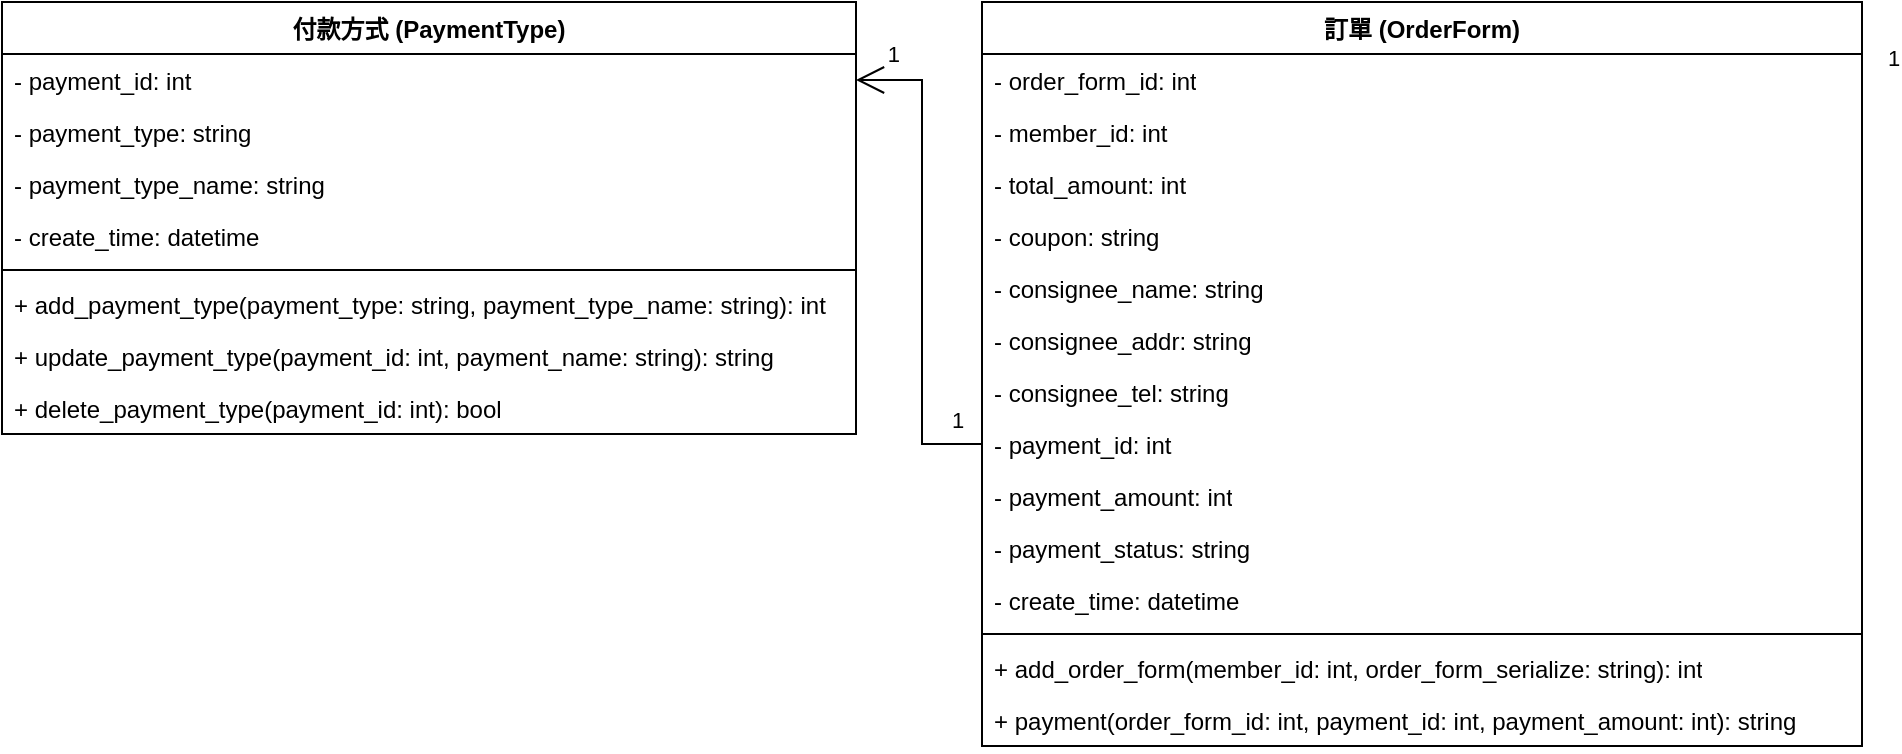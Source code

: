<mxfile version="25.0.1">
  <diagram name="第 1 页" id="4h3OGeKyxE6udTeamHIS">
    <mxGraphModel dx="4037" dy="1544" grid="1" gridSize="10" guides="1" tooltips="1" connect="1" arrows="1" fold="1" page="1" pageScale="1" pageWidth="1169" pageHeight="1654" math="0" shadow="0">
      <root>
        <mxCell id="0" />
        <mxCell id="1" parent="0" />
        <mxCell id="W18i9GdMqmgxDcLEztVP-1" value="訂單 (OrderForm)" style="swimlane;fontStyle=1;align=center;verticalAlign=top;childLayout=stackLayout;horizontal=1;startSize=26;horizontalStack=0;resizeParent=1;resizeParentMax=0;resizeLast=0;collapsible=1;marginBottom=0;whiteSpace=wrap;html=1;" vertex="1" parent="1">
          <mxGeometry x="30" y="540" width="440" height="372" as="geometry">
            <mxRectangle x="200" y="140" width="160" height="40" as="alternateBounds" />
          </mxGeometry>
        </mxCell>
        <mxCell id="W18i9GdMqmgxDcLEztVP-2" value="- order_form_id: int" style="text;strokeColor=none;fillColor=none;align=left;verticalAlign=top;spacingLeft=4;spacingRight=4;overflow=hidden;rotatable=0;points=[[0,0.5],[1,0.5]];portConstraint=eastwest;whiteSpace=wrap;html=1;" vertex="1" parent="W18i9GdMqmgxDcLEztVP-1">
          <mxGeometry y="26" width="440" height="26" as="geometry" />
        </mxCell>
        <mxCell id="W18i9GdMqmgxDcLEztVP-3" value="- member_id: int" style="text;strokeColor=none;fillColor=none;align=left;verticalAlign=top;spacingLeft=4;spacingRight=4;overflow=hidden;rotatable=0;points=[[0,0.5],[1,0.5]];portConstraint=eastwest;whiteSpace=wrap;html=1;" vertex="1" parent="W18i9GdMqmgxDcLEztVP-1">
          <mxGeometry y="52" width="440" height="26" as="geometry" />
        </mxCell>
        <mxCell id="W18i9GdMqmgxDcLEztVP-4" value="- total_amount: int" style="text;strokeColor=none;fillColor=none;align=left;verticalAlign=top;spacingLeft=4;spacingRight=4;overflow=hidden;rotatable=0;points=[[0,0.5],[1,0.5]];portConstraint=eastwest;whiteSpace=wrap;html=1;" vertex="1" parent="W18i9GdMqmgxDcLEztVP-1">
          <mxGeometry y="78" width="440" height="26" as="geometry" />
        </mxCell>
        <mxCell id="W18i9GdMqmgxDcLEztVP-5" value="- coupon: string" style="text;strokeColor=none;fillColor=none;align=left;verticalAlign=top;spacingLeft=4;spacingRight=4;overflow=hidden;rotatable=0;points=[[0,0.5],[1,0.5]];portConstraint=eastwest;whiteSpace=wrap;html=1;" vertex="1" parent="W18i9GdMqmgxDcLEztVP-1">
          <mxGeometry y="104" width="440" height="26" as="geometry" />
        </mxCell>
        <mxCell id="W18i9GdMqmgxDcLEztVP-6" value="- consignee_name: string" style="text;strokeColor=none;fillColor=none;align=left;verticalAlign=top;spacingLeft=4;spacingRight=4;overflow=hidden;rotatable=0;points=[[0,0.5],[1,0.5]];portConstraint=eastwest;whiteSpace=wrap;html=1;" vertex="1" parent="W18i9GdMqmgxDcLEztVP-1">
          <mxGeometry y="130" width="440" height="26" as="geometry" />
        </mxCell>
        <mxCell id="W18i9GdMqmgxDcLEztVP-7" value="- consignee_addr: string" style="text;strokeColor=none;fillColor=none;align=left;verticalAlign=top;spacingLeft=4;spacingRight=4;overflow=hidden;rotatable=0;points=[[0,0.5],[1,0.5]];portConstraint=eastwest;whiteSpace=wrap;html=1;" vertex="1" parent="W18i9GdMqmgxDcLEztVP-1">
          <mxGeometry y="156" width="440" height="26" as="geometry" />
        </mxCell>
        <mxCell id="W18i9GdMqmgxDcLEztVP-8" value="- consignee_tel: string" style="text;strokeColor=none;fillColor=none;align=left;verticalAlign=top;spacingLeft=4;spacingRight=4;overflow=hidden;rotatable=0;points=[[0,0.5],[1,0.5]];portConstraint=eastwest;whiteSpace=wrap;html=1;" vertex="1" parent="W18i9GdMqmgxDcLEztVP-1">
          <mxGeometry y="182" width="440" height="26" as="geometry" />
        </mxCell>
        <mxCell id="W18i9GdMqmgxDcLEztVP-9" value="- payment_id: int" style="text;strokeColor=none;fillColor=none;align=left;verticalAlign=top;spacingLeft=4;spacingRight=4;overflow=hidden;rotatable=0;points=[[0,0.5],[1,0.5]];portConstraint=eastwest;whiteSpace=wrap;html=1;" vertex="1" parent="W18i9GdMqmgxDcLEztVP-1">
          <mxGeometry y="208" width="440" height="26" as="geometry" />
        </mxCell>
        <mxCell id="W18i9GdMqmgxDcLEztVP-10" value="- payment_amount: int" style="text;strokeColor=none;fillColor=none;align=left;verticalAlign=top;spacingLeft=4;spacingRight=4;overflow=hidden;rotatable=0;points=[[0,0.5],[1,0.5]];portConstraint=eastwest;whiteSpace=wrap;html=1;" vertex="1" parent="W18i9GdMqmgxDcLEztVP-1">
          <mxGeometry y="234" width="440" height="26" as="geometry" />
        </mxCell>
        <mxCell id="W18i9GdMqmgxDcLEztVP-11" value="- payment_status: string" style="text;strokeColor=none;fillColor=none;align=left;verticalAlign=top;spacingLeft=4;spacingRight=4;overflow=hidden;rotatable=0;points=[[0,0.5],[1,0.5]];portConstraint=eastwest;whiteSpace=wrap;html=1;" vertex="1" parent="W18i9GdMqmgxDcLEztVP-1">
          <mxGeometry y="260" width="440" height="26" as="geometry" />
        </mxCell>
        <mxCell id="W18i9GdMqmgxDcLEztVP-12" value="- create_time: datetime" style="text;strokeColor=none;fillColor=none;align=left;verticalAlign=top;spacingLeft=4;spacingRight=4;overflow=hidden;rotatable=0;points=[[0,0.5],[1,0.5]];portConstraint=eastwest;whiteSpace=wrap;html=1;" vertex="1" parent="W18i9GdMqmgxDcLEztVP-1">
          <mxGeometry y="286" width="440" height="26" as="geometry" />
        </mxCell>
        <mxCell id="W18i9GdMqmgxDcLEztVP-13" value="" style="line;strokeWidth=1;fillColor=none;align=left;verticalAlign=middle;spacingTop=-1;spacingLeft=3;spacingRight=3;rotatable=0;labelPosition=right;points=[];portConstraint=eastwest;strokeColor=inherit;" vertex="1" parent="W18i9GdMqmgxDcLEztVP-1">
          <mxGeometry y="312" width="440" height="8" as="geometry" />
        </mxCell>
        <mxCell id="W18i9GdMqmgxDcLEztVP-14" value="+ add_order_form(member_id: int, order_form_serialize: string): int" style="text;strokeColor=none;fillColor=none;align=left;verticalAlign=top;spacingLeft=4;spacingRight=4;overflow=hidden;rotatable=0;points=[[0,0.5],[1,0.5]];portConstraint=eastwest;whiteSpace=wrap;html=1;" vertex="1" parent="W18i9GdMqmgxDcLEztVP-1">
          <mxGeometry y="320" width="440" height="26" as="geometry" />
        </mxCell>
        <mxCell id="W18i9GdMqmgxDcLEztVP-15" value="+ payment(order_form_id: int, payment_id: int, payment_amount: int): string" style="text;strokeColor=none;fillColor=none;align=left;verticalAlign=top;spacingLeft=4;spacingRight=4;overflow=hidden;rotatable=0;points=[[0,0.5],[1,0.5]];portConstraint=eastwest;whiteSpace=wrap;html=1;" vertex="1" parent="W18i9GdMqmgxDcLEztVP-1">
          <mxGeometry y="346" width="440" height="26" as="geometry" />
        </mxCell>
        <mxCell id="W18i9GdMqmgxDcLEztVP-16" value="1" style="edgeLabel;resizable=0;html=1;align=left;verticalAlign=bottom;" connectable="0" vertex="1" parent="1">
          <mxGeometry x="481" y="576" as="geometry" />
        </mxCell>
        <mxCell id="W18i9GdMqmgxDcLEztVP-17" value="付款方式 (PaymentType)" style="swimlane;fontStyle=1;align=center;verticalAlign=top;childLayout=stackLayout;horizontal=1;startSize=26;horizontalStack=0;resizeParent=1;resizeParentMax=0;resizeLast=0;collapsible=1;marginBottom=0;whiteSpace=wrap;html=1;" vertex="1" parent="1">
          <mxGeometry x="-460" y="540" width="427" height="216" as="geometry">
            <mxRectangle x="200" y="140" width="160" height="40" as="alternateBounds" />
          </mxGeometry>
        </mxCell>
        <mxCell id="W18i9GdMqmgxDcLEztVP-18" value="- payment_id: int" style="text;strokeColor=none;fillColor=none;align=left;verticalAlign=top;spacingLeft=4;spacingRight=4;overflow=hidden;rotatable=0;points=[[0,0.5],[1,0.5]];portConstraint=eastwest;whiteSpace=wrap;html=1;" vertex="1" parent="W18i9GdMqmgxDcLEztVP-17">
          <mxGeometry y="26" width="427" height="26" as="geometry" />
        </mxCell>
        <mxCell id="W18i9GdMqmgxDcLEztVP-19" value="- payment_type: string" style="text;strokeColor=none;fillColor=none;align=left;verticalAlign=top;spacingLeft=4;spacingRight=4;overflow=hidden;rotatable=0;points=[[0,0.5],[1,0.5]];portConstraint=eastwest;whiteSpace=wrap;html=1;" vertex="1" parent="W18i9GdMqmgxDcLEztVP-17">
          <mxGeometry y="52" width="427" height="26" as="geometry" />
        </mxCell>
        <mxCell id="W18i9GdMqmgxDcLEztVP-20" value="- payment_type_name: string" style="text;strokeColor=none;fillColor=none;align=left;verticalAlign=top;spacingLeft=4;spacingRight=4;overflow=hidden;rotatable=0;points=[[0,0.5],[1,0.5]];portConstraint=eastwest;whiteSpace=wrap;html=1;" vertex="1" parent="W18i9GdMqmgxDcLEztVP-17">
          <mxGeometry y="78" width="427" height="26" as="geometry" />
        </mxCell>
        <mxCell id="W18i9GdMqmgxDcLEztVP-21" value="- create_time: datetime" style="text;strokeColor=none;fillColor=none;align=left;verticalAlign=top;spacingLeft=4;spacingRight=4;overflow=hidden;rotatable=0;points=[[0,0.5],[1,0.5]];portConstraint=eastwest;whiteSpace=wrap;html=1;" vertex="1" parent="W18i9GdMqmgxDcLEztVP-17">
          <mxGeometry y="104" width="427" height="26" as="geometry" />
        </mxCell>
        <mxCell id="W18i9GdMqmgxDcLEztVP-22" value="" style="line;strokeWidth=1;fillColor=none;align=left;verticalAlign=middle;spacingTop=-1;spacingLeft=3;spacingRight=3;rotatable=0;labelPosition=right;points=[];portConstraint=eastwest;strokeColor=inherit;" vertex="1" parent="W18i9GdMqmgxDcLEztVP-17">
          <mxGeometry y="130" width="427" height="8" as="geometry" />
        </mxCell>
        <mxCell id="W18i9GdMqmgxDcLEztVP-23" value="+ add_payment_type(payment_type: string, payment_type_name: string): int" style="text;strokeColor=none;fillColor=none;align=left;verticalAlign=top;spacingLeft=4;spacingRight=4;overflow=hidden;rotatable=0;points=[[0,0.5],[1,0.5]];portConstraint=eastwest;whiteSpace=wrap;html=1;" vertex="1" parent="W18i9GdMqmgxDcLEztVP-17">
          <mxGeometry y="138" width="427" height="26" as="geometry" />
        </mxCell>
        <mxCell id="W18i9GdMqmgxDcLEztVP-24" value="+ update_payment_type(payment_id: int, payment_name: string): string" style="text;strokeColor=none;fillColor=none;align=left;verticalAlign=top;spacingLeft=4;spacingRight=4;overflow=hidden;rotatable=0;points=[[0,0.5],[1,0.5]];portConstraint=eastwest;whiteSpace=wrap;html=1;" vertex="1" parent="W18i9GdMqmgxDcLEztVP-17">
          <mxGeometry y="164" width="427" height="26" as="geometry" />
        </mxCell>
        <mxCell id="W18i9GdMqmgxDcLEztVP-25" value="+ delete_payment_type(payment_id: int): bool" style="text;strokeColor=none;fillColor=none;align=left;verticalAlign=top;spacingLeft=4;spacingRight=4;overflow=hidden;rotatable=0;points=[[0,0.5],[1,0.5]];portConstraint=eastwest;whiteSpace=wrap;html=1;" vertex="1" parent="W18i9GdMqmgxDcLEztVP-17">
          <mxGeometry y="190" width="427" height="26" as="geometry" />
        </mxCell>
        <mxCell id="W18i9GdMqmgxDcLEztVP-26" value="" style="endArrow=open;endFill=1;endSize=12;html=1;rounded=0;exitX=0;exitY=0.5;exitDx=0;exitDy=0;entryX=1;entryY=0.5;entryDx=0;entryDy=0;" edge="1" parent="1" source="W18i9GdMqmgxDcLEztVP-9" target="W18i9GdMqmgxDcLEztVP-18">
          <mxGeometry relative="1" as="geometry">
            <mxPoint x="30" y="680" as="sourcePoint" />
            <mxPoint x="-45" y="660" as="targetPoint" />
            <Array as="points">
              <mxPoint y="761" />
              <mxPoint y="579" />
            </Array>
          </mxGeometry>
        </mxCell>
        <mxCell id="W18i9GdMqmgxDcLEztVP-27" value="1" style="edgeLabel;resizable=0;html=1;align=left;verticalAlign=bottom;" connectable="0" vertex="1" parent="W18i9GdMqmgxDcLEztVP-26">
          <mxGeometry x="-1" relative="1" as="geometry">
            <mxPoint x="-17" y="-4" as="offset" />
          </mxGeometry>
        </mxCell>
        <mxCell id="W18i9GdMqmgxDcLEztVP-28" value="1" style="edgeLabel;resizable=0;html=1;align=right;verticalAlign=bottom;" connectable="0" vertex="1" parent="W18i9GdMqmgxDcLEztVP-26">
          <mxGeometry x="1" relative="1" as="geometry">
            <mxPoint x="22" y="-5" as="offset" />
          </mxGeometry>
        </mxCell>
      </root>
    </mxGraphModel>
  </diagram>
</mxfile>
